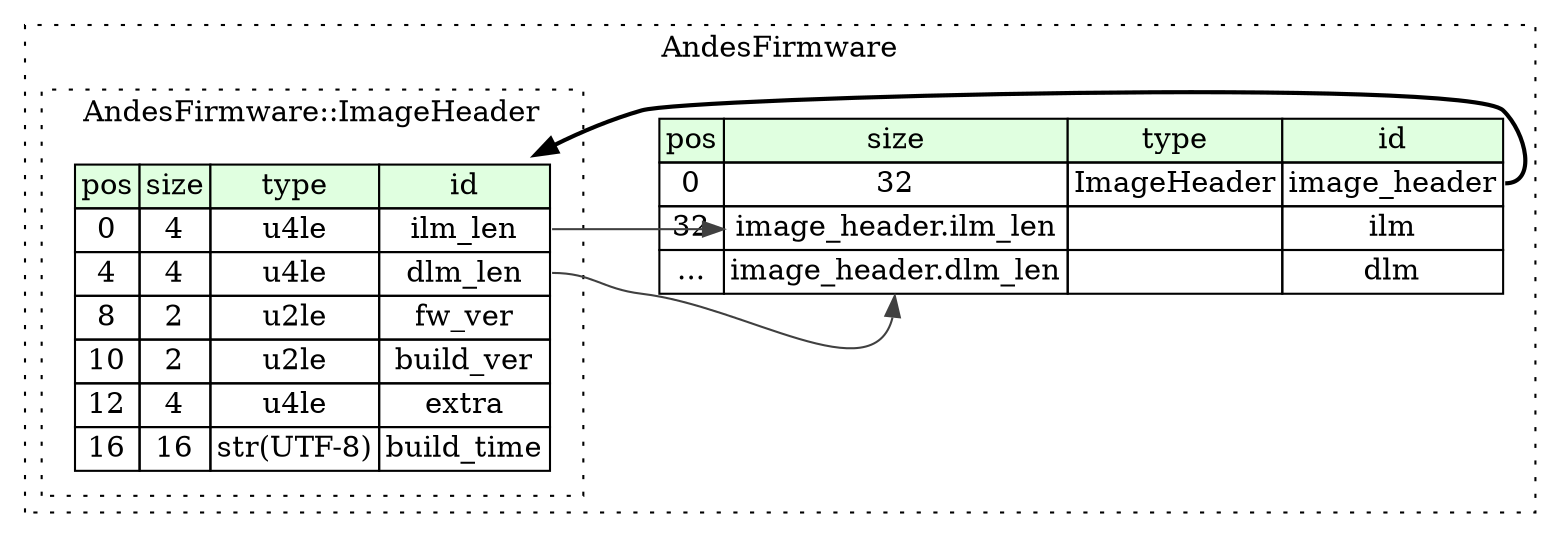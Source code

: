 digraph {
	rankdir=LR;
	node [shape=plaintext];
	subgraph cluster__andes_firmware {
		label="AndesFirmware";
		graph[style=dotted];

		andes_firmware__seq [label=<<TABLE BORDER="0" CELLBORDER="1" CELLSPACING="0">
			<TR><TD BGCOLOR="#E0FFE0">pos</TD><TD BGCOLOR="#E0FFE0">size</TD><TD BGCOLOR="#E0FFE0">type</TD><TD BGCOLOR="#E0FFE0">id</TD></TR>
			<TR><TD PORT="image_header_pos">0</TD><TD PORT="image_header_size">32</TD><TD>ImageHeader</TD><TD PORT="image_header_type">image_header</TD></TR>
			<TR><TD PORT="ilm_pos">32</TD><TD PORT="ilm_size">image_header.ilm_len</TD><TD></TD><TD PORT="ilm_type">ilm</TD></TR>
			<TR><TD PORT="dlm_pos">...</TD><TD PORT="dlm_size">image_header.dlm_len</TD><TD></TD><TD PORT="dlm_type">dlm</TD></TR>
		</TABLE>>];
		subgraph cluster__image_header {
			label="AndesFirmware::ImageHeader";
			graph[style=dotted];

			image_header__seq [label=<<TABLE BORDER="0" CELLBORDER="1" CELLSPACING="0">
				<TR><TD BGCOLOR="#E0FFE0">pos</TD><TD BGCOLOR="#E0FFE0">size</TD><TD BGCOLOR="#E0FFE0">type</TD><TD BGCOLOR="#E0FFE0">id</TD></TR>
				<TR><TD PORT="ilm_len_pos">0</TD><TD PORT="ilm_len_size">4</TD><TD>u4le</TD><TD PORT="ilm_len_type">ilm_len</TD></TR>
				<TR><TD PORT="dlm_len_pos">4</TD><TD PORT="dlm_len_size">4</TD><TD>u4le</TD><TD PORT="dlm_len_type">dlm_len</TD></TR>
				<TR><TD PORT="fw_ver_pos">8</TD><TD PORT="fw_ver_size">2</TD><TD>u2le</TD><TD PORT="fw_ver_type">fw_ver</TD></TR>
				<TR><TD PORT="build_ver_pos">10</TD><TD PORT="build_ver_size">2</TD><TD>u2le</TD><TD PORT="build_ver_type">build_ver</TD></TR>
				<TR><TD PORT="extra_pos">12</TD><TD PORT="extra_size">4</TD><TD>u4le</TD><TD PORT="extra_type">extra</TD></TR>
				<TR><TD PORT="build_time_pos">16</TD><TD PORT="build_time_size">16</TD><TD>str(UTF-8)</TD><TD PORT="build_time_type">build_time</TD></TR>
			</TABLE>>];
		}
	}
	andes_firmware__seq:image_header_type -> image_header__seq [style=bold];
	image_header__seq:ilm_len_type -> andes_firmware__seq:ilm_size [color="#404040"];
	image_header__seq:dlm_len_type -> andes_firmware__seq:dlm_size [color="#404040"];
}
